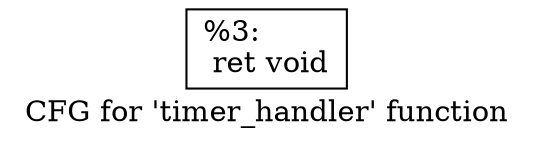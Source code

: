 digraph "CFG for 'timer_handler' function" {
	label="CFG for 'timer_handler' function";

	Node0x1a0b2d0 [shape=record,label="{%3:\l  ret void\l}"];
}
